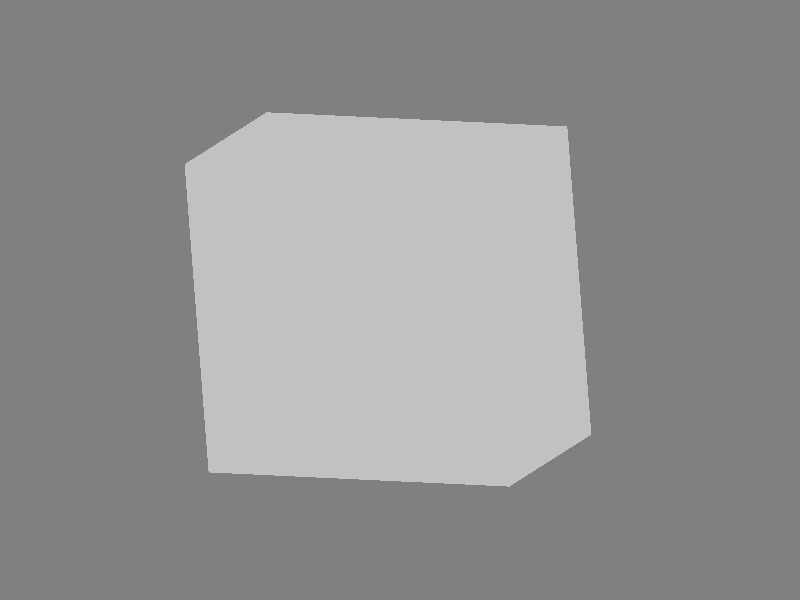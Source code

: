 #include "colors.inc"
#include "shapes.inc"
#include "textures.inc"
#include "glass.inc"

global_settings {
    assumed_gamma 2.2
    max_trace_level 5

    photons {
        count 20000
    }
}

#declare LIGHT_FADING_DIST = 20.0;

background { Gray50 }

light_source {
    < 50,  0, 0> color Gray60
    fade_distance LIGHT_FADING_DIST fade_power 2

    photons {
        reflection off
        refraction on
    }
}

light_source {
    < 40, 20, 20> color Gray60
    fade_distance LIGHT_FADING_DIST fade_power 2

    photons {
        reflection off
        refraction on
    }
}

light_source {
    < 40, -20, 20> color Gray60
    fade_distance LIGHT_FADING_DIST fade_power 2

    photons {
        reflection off
        refraction on
    }
}

light_source {
    < 0, 0, -40> color Gray80
    fade_distance LIGHT_FADING_DIST fade_power 2

    photons {
        reflection off
        refraction on
    }
}

plane {
    y, -30
    pigment { color Gray50 }
    finish { reflection 0.35}
}

//Place the camera
camera {
  orthographic
  sky <0,0,1>
  direction <-1,0,0>   //Don't change this  
  location  <6,2,1.5>  //Change this to move the camera to a different point
  look_at   <0.5,0.5,0.5>    //Change this to aim the camera at a different point
  right <-4/3,0,0>     //Don't change this
  angle 25
}

//Create a box that extends between the 2 specified points

#declare mycube = box {
  <0,0,0>  // one corner position <X1 Y1 Z1>
  <1,1,1>  // other corner position <X2 Y2 Z2>
  
	matrix< 1 , 0, 0,
			  0 , 1, 0,
			  0, -0.08, 1,
			  0 , 0, 0 >

	texture {

		pigment { Gray filter .98 }

		finish {
			phong 1 phong_size 0
			reflection 0.0
		}
	}

	interior {
		ior 1.0
		fade_color Gray
		fade_distance 10
		fade_power 1001
	}		

}

object { 	
	mycube 
}
sphere {
	 	 <0.391340149877,0.46585595533,0.582665288822>,0.05 texture {pigment { color Black } finish { phong 0.8 }} 
	 } 
 
sphere {
	 	 <0.158365036018,0.526172506413,0.339362815814>,0.05 texture {pigment { color Black } finish { phong 0.8 }} 
	 } 
 
sphere {
	 	 <0.867996710197,0.216809611099,0.368249152446>,0.05 texture {pigment { color Black } finish { phong 0.8 }} 
	 } 
 
sphere {
	 	 <0.403326769657,0.817539627877,0.117343650963>,0.05 texture {pigment { color Black } finish { phong 0.8 }} 
	 } 
 
sphere {
	 	 <0.310202474113,0.0833124117052,0.240827226579>,0.05 texture {pigment { color Black } finish { phong 0.8 }} 
	 } 
 
sphere {
	 	 <0.821929912496,0.257321548382,0.519731272028>,0.05 texture {pigment { color Black } finish { phong 0.8 }} 
	 } 
 
sphere {
	 	 <0.516831313265,0.851965809895,0.50076471031>,0.05 texture {pigment { color Black } finish { phong 0.8 }} 
	 } 
 
sphere {
	 	 <0.642976705629,0.395091008791,0.862079807269>,0.05 texture {pigment { color Black } finish { phong 0.8 }} 
	 } 
 
sphere {
	 	 <0.161542266781,0.0678931739241,0.747259581065>,0.05 texture {pigment { color Black } finish { phong 0.8 }} 
	 } 
 
sphere {
	 	 <0.124515475705,0.281380799661,0.476040401696>,0.05 texture {pigment { color Black } finish { phong 0.8 }} 
	 } 
 
sphere {
	 	 <0.150432761179,0.627216657672,0.653719972685>,0.05 texture {pigment { color Black } finish { phong 0.8 }} 
	 } 
 
sphere {
	 	 <0.44896879902,0.507064260215,0.727019540617>,0.05 texture {pigment { color Black } finish { phong 0.8 }} 
	 } 
 
sphere {
	 	 <0.633754559011,0.240516399421,0.732980565154>,0.05 texture {pigment { color Black } finish { phong 0.8 }} 
	 } 
 
sphere {
	 	 <0.602044969903,0.48410412915,0.414345488941>,0.05 texture {pigment { color Black } finish { phong 0.8 }} 
	 } 
 
sphere {
	 	 <0.205740053904,0.332124468751,0.213234071709>,0.05 texture {pigment { color Black } finish { phong 0.8 }} 
	 } 
 
sphere {
	 	 <0.905904217601,0.331897416046,0.501660296255>,0.05 texture {pigment { color Black } finish { phong 0.8 }} 
	 } 
 
sphere {
	 	 <0.558721813846,0.121032943082,0.697024668596>,0.05 texture {pigment { color Black } finish { phong 0.8 }} 
	 } 
 
sphere {
	 	 <0.269547680916,0.485108182121,0.164763066597>,0.05 texture {pigment { color Black } finish { phong 0.8 }} 
	 } 
 
sphere {
	 	 <0.764355136343,0.197673514648,0.529233597052>,0.05 texture {pigment { color Black } finish { phong 0.8 }} 
	 } 
 
sphere {
	 	 <0.555988906139,0.0583649527339,0.551969406827>,0.05 texture {pigment { color Black } finish { phong 0.8 }} 
	 } 
 
sphere {
	 	 <0.584853454742,0.524162297485,0.477585876934>,0.05 texture {pigment { color Black } finish { phong 0.8 }} 
	 } 
 
sphere {
	 	 <0.232770648564,0.0814092003534,0.842334754046>,0.05 texture {pigment { color Black } finish { phong 0.8 }} 
	 } 
 
sphere {
	 	 <0.448984316453,0.1860063476,0.189457578352>,0.05 texture {pigment { color Black } finish { phong 0.8 }} 
	 } 
 
sphere {
	 	 <0.123428876614,0.117059926634,0.817566391845>,0.05 texture {pigment { color Black } finish { phong 0.8 }} 
	 } 
 
sphere {
	 	 <0.578040536846,0.110659401707,0.649749793316>,0.05 texture {pigment { color Black } finish { phong 0.8 }} 
	 } 
 
sphere {
	 	 <0.316469260147,0.607122164262,0.847932132263>,0.05 texture {pigment { color Black } finish { phong 0.8 }} 
	 } 
 
sphere {
	 	 <0.757068755276,0.286852052552,0.717900200249>,0.05 texture {pigment { color Black } finish { phong 0.8 }} 
	 } 
 
sphere {
	 	 <0.702359265821,0.087703320635,0.190738374979>,0.05 texture {pigment { color Black } finish { phong 0.8 }} 
	 } 
 
sphere {
	 	 <0.145016118237,0.579736944487,0.796848503028>,0.05 texture {pigment { color Black } finish { phong 0.8 }} 
	 } 
 
sphere {
	 	 <0.260936689041,0.17744960943,0.262479706617>,0.05 texture {pigment { color Black } finish { phong 0.8 }} 
	 } 
 
sphere {
	 	 <0.731585473112,0.491381180256,0.400484456411>,0.05 texture {pigment { color Black } finish { phong 0.8 }} 
	 } 
 
sphere {
	 	 <0.514110850249,0.60418771364,0.875795313475>,0.05 texture {pigment { color Black } finish { phong 0.8 }} 
	 } 
 
sphere {
	 	 <0.729789299496,0.455939025398,0.619765258879>,0.05 texture {pigment { color Black } finish { phong 0.8 }} 
	 } 
 
sphere {
	 	 <0.131203815355,0.603519113141,0.436631403601>,0.05 texture {pigment { color Black } finish { phong 0.8 }} 
	 } 
 
sphere {
	 	 <0.870257776271,0.413858410648,0.223344903908>,0.05 texture {pigment { color Black } finish { phong 0.8 }} 
	 } 
 
sphere {
	 	 <0.335082231302,0.115810399157,0.627171965615>,0.05 texture {pigment { color Black } finish { phong 0.8 }} 
	 } 
 
sphere {
	 	 <0.837372074807,0.647389719577,0.709126628068>,0.05 texture {pigment { color Black } finish { phong 0.8 }} 
	 } 
 
sphere {
	 	 <0.132021080194,0.0949848804063,0.65649591145>,0.05 texture {pigment { color Black } finish { phong 0.8 }} 
	 } 
 
sphere {
	 	 <0.639322141637,0.486989680711,0.575956046315>,0.05 texture {pigment { color Black } finish { phong 0.8 }} 
	 } 
 
sphere {
	 	 <0.479685951591,0.526473602879,0.336107000473>,0.05 texture {pigment { color Black } finish { phong 0.8 }} 
	 } 
 
sphere {
	 	 <0.538576698475,0.311567097418,0.852301595601>,0.05 texture {pigment { color Black } finish { phong 0.8 }} 
	 } 
 
sphere {
	 	 <0.811363531542,0.869241985164,0.233543049664>,0.05 texture {pigment { color Black } finish { phong 0.8 }} 
	 } 
 
sphere {
	 	 <0.553672973433,0.653993639498,0.420491140853>,0.05 texture {pigment { color Black } finish { phong 0.8 }} 
	 } 
 
sphere {
	 	 <0.60562819955,0.0235134032967,0.652277922851>,0.05 texture {pigment { color Black } finish { phong 0.8 }} 
	 } 
 
sphere {
	 	 <0.651188598023,0.829425132521,0.798528799072>,0.05 texture {pigment { color Black } finish { phong 0.8 }} 
	 } 
 
sphere {
	 	 <0.132448430294,0.796008695239,0.575503155788>,0.05 texture {pigment { color Black } finish { phong 0.8 }} 
	 } 
 
sphere {
	 	 <0.796156925944,0.512865745457,0.500947317411>,0.05 texture {pigment { color Black } finish { phong 0.8 }} 
	 } 
 
sphere {
	 	 <0.825923198268,0.740314775198,0.128484045926>,0.05 texture {pigment { color Black } finish { phong 0.8 }} 
	 } 
 
sphere {
	 	 <0.593359673897,0.522466368304,0.442361937539>,0.05 texture {pigment { color Black } finish { phong 0.8 }} 
	 } 
 
sphere {
	 	 <0.161895716393,0.52170269093,0.676794656657>,0.05 texture {pigment { color Black } finish { phong 0.8 }} 
	 } 
 
sphere {
	 	 <0.298504328958,0.551069332826,0.522140531736>,0.05 texture {pigment { color Black } finish { phong 0.8 }} 
	 } 
 
sphere {
	 	 <0.524209316312,0.573136835491,0.245057913099>,0.05 texture {pigment { color Black } finish { phong 0.8 }} 
	 } 
 
sphere {
	 	 <0.772623575404,0.162102400054,0.267935586762>,0.05 texture {pigment { color Black } finish { phong 0.8 }} 
	 } 
 
sphere {
	 	 <0.857680614974,0.59928548919,0.430477014756>,0.05 texture {pigment { color Black } finish { phong 0.8 }} 
	 } 
 
sphere {
	 	 <0.363989340635,0.855923021049,0.385936410687>,0.05 texture {pigment { color Black } finish { phong 0.8 }} 
	 } 
 
sphere {
	 	 <0.236547390378,0.179586950799,0.879642937308>,0.05 texture {pigment { color Black } finish { phong 0.8 }} 
	 } 
 
sphere {
	 	 <0.479733301692,0.375267015336,0.179498590929>,0.05 texture {pigment { color Black } finish { phong 0.8 }} 
	 } 
 
sphere {
	 	 <0.647658133199,0.607716245596,0.526987833>,0.05 texture {pigment { color Black } finish { phong 0.8 }} 
	 } 
 
sphere {
	 	 <0.457335728457,0.62778889246,0.716779300034>,0.05 texture {pigment { color Black } finish { phong 0.8 }} 
	 } 
 
sphere {
	 	 <0.391045439849,0.278837119186,0.604436499482>,0.05 texture {pigment { color Black } finish { phong 0.8 }} 
	 } 
 

